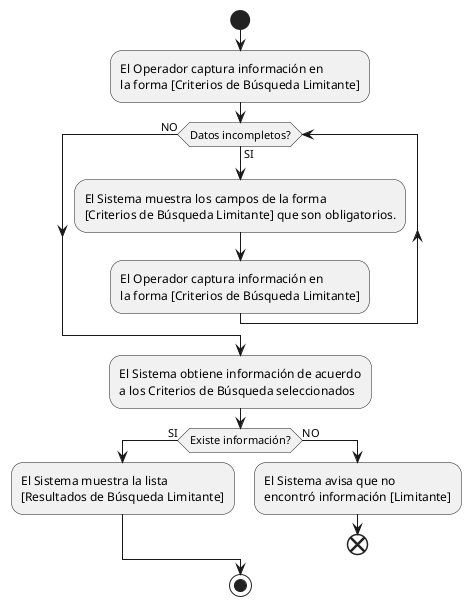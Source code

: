 @startuml
start
:El Operador captura información en 
la forma [Criterios de Búsqueda Limitante];
while (Datos incompletos?) is (SI)  
	:El Sistema muestra los campos de la forma 
	[Criterios de Búsqueda Limitante] que son obligatorios.;  
	:El Operador captura información en 
	la forma [Criterios de Búsqueda Limitante];
endwhile (NO) 
	:El Sistema obtiene información de acuerdo 
	a los Criterios de Búsqueda seleccionados;
	if (Existe información?) then (SI)    
		:El Sistema muestra la lista 
		[Resultados de Búsqueda Limitante];
	else (NO)    
		:El Sistema avisa que no 
		encontró información [Limitante];		  
		end  
	endif
stop
@enduml

